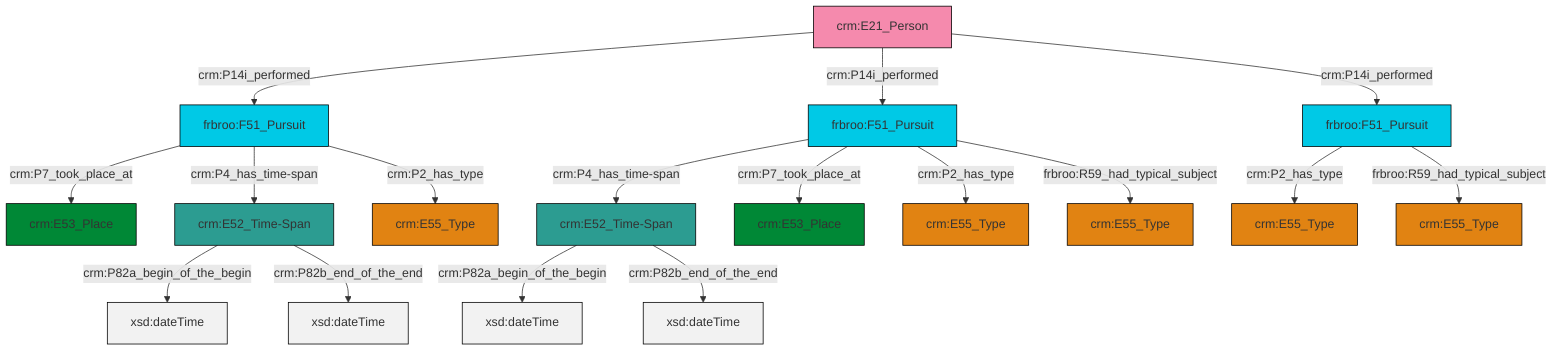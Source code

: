 graph TD
classDef Literal fill:#f2f2f2,stroke:#000000;
classDef CRM_Entity fill:#FFFFFF,stroke:#000000;
classDef Temporal_Entity fill:#00C9E6, stroke:#000000;
classDef Type fill:#E18312, stroke:#000000;
classDef Time-Span fill:#2C9C91, stroke:#000000;
classDef Appellation fill:#FFEB7F, stroke:#000000;
classDef Place fill:#008836, stroke:#000000;
classDef Persistent_Item fill:#B266B2, stroke:#000000;
classDef Conceptual_Object fill:#FFD700, stroke:#000000;
classDef Physical_Thing fill:#D2B48C, stroke:#000000;
classDef Actor fill:#f58aad, stroke:#000000;
classDef PC_Classes fill:#4ce600, stroke:#000000;
classDef Multi fill:#cccccc,stroke:#000000;

4["frbroo:F51_Pursuit"]:::Temporal_Entity -->|crm:P7_took_place_at| 5["crm:E53_Place"]:::Place
4["frbroo:F51_Pursuit"]:::Temporal_Entity -->|crm:P4_has_time-span| 0["crm:E52_Time-Span"]:::Time-Span
7["frbroo:F51_Pursuit"]:::Temporal_Entity -->|crm:P4_has_time-span| 8["crm:E52_Time-Span"]:::Time-Span
8["crm:E52_Time-Span"]:::Time-Span -->|crm:P82a_begin_of_the_begin| 9[xsd:dateTime]:::Literal
7["frbroo:F51_Pursuit"]:::Temporal_Entity -->|crm:P7_took_place_at| 17["crm:E53_Place"]:::Place
0["crm:E52_Time-Span"]:::Time-Span -->|crm:P82a_begin_of_the_begin| 18[xsd:dateTime]:::Literal
2["crm:E21_Person"]:::Actor -->|crm:P14i_performed| 4["frbroo:F51_Pursuit"]:::Temporal_Entity
22["frbroo:F51_Pursuit"]:::Temporal_Entity -->|crm:P2_has_type| 12["crm:E55_Type"]:::Type
0["crm:E52_Time-Span"]:::Time-Span -->|crm:P82b_end_of_the_end| 24[xsd:dateTime]:::Literal
2["crm:E21_Person"]:::Actor -->|crm:P14i_performed| 7["frbroo:F51_Pursuit"]:::Temporal_Entity
4["frbroo:F51_Pursuit"]:::Temporal_Entity -->|crm:P2_has_type| 15["crm:E55_Type"]:::Type
7["frbroo:F51_Pursuit"]:::Temporal_Entity -->|crm:P2_has_type| 19["crm:E55_Type"]:::Type
7["frbroo:F51_Pursuit"]:::Temporal_Entity -->|frbroo:R59_had_typical_subject| 25["crm:E55_Type"]:::Type
22["frbroo:F51_Pursuit"]:::Temporal_Entity -->|frbroo:R59_had_typical_subject| 10["crm:E55_Type"]:::Type
8["crm:E52_Time-Span"]:::Time-Span -->|crm:P82b_end_of_the_end| 32[xsd:dateTime]:::Literal
2["crm:E21_Person"]:::Actor -->|crm:P14i_performed| 22["frbroo:F51_Pursuit"]:::Temporal_Entity